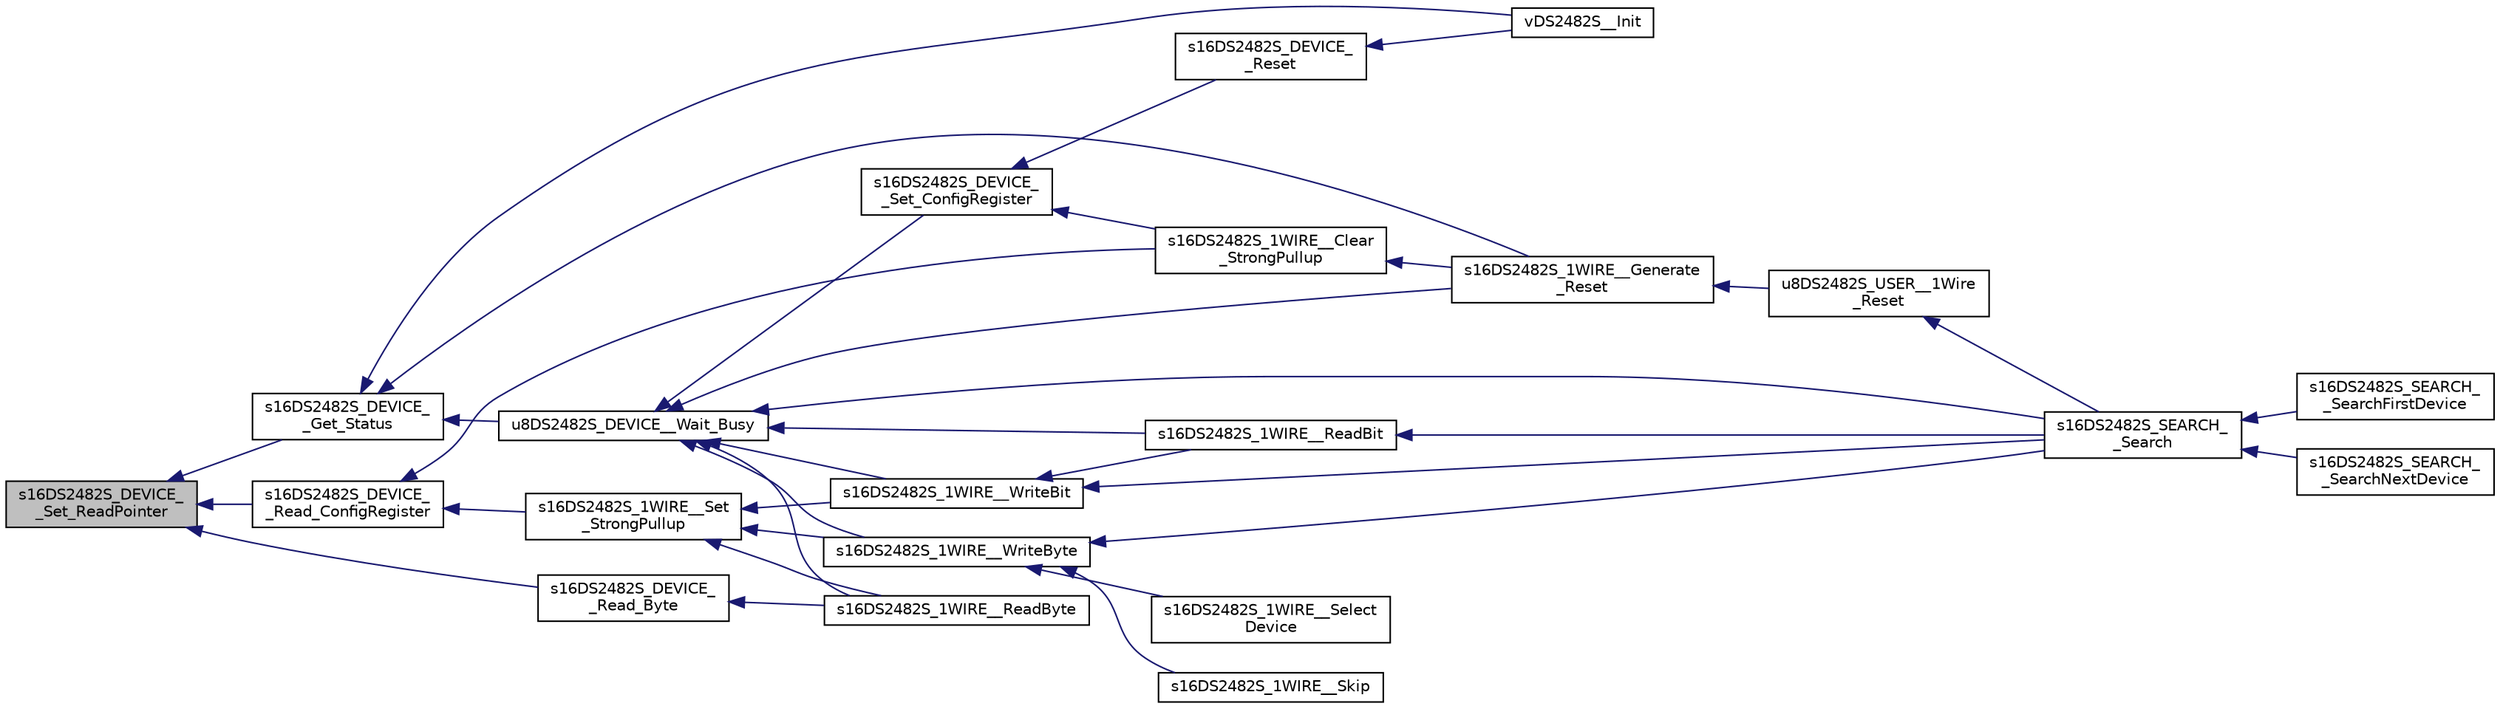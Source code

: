 digraph "s16DS2482S_DEVICE__Set_ReadPointer"
{
  edge [fontname="Helvetica",fontsize="10",labelfontname="Helvetica",labelfontsize="10"];
  node [fontname="Helvetica",fontsize="10",shape=record];
  rankdir="LR";
  Node1 [label="s16DS2482S_DEVICE_\l_Set_ReadPointer",height=0.2,width=0.4,color="black", fillcolor="grey75", style="filled", fontcolor="black"];
  Node1 -> Node2 [dir="back",color="midnightblue",fontsize="10",style="solid",fontname="Helvetica"];
  Node2 [label="s16DS2482S_DEVICE_\l_Get_Status",height=0.2,width=0.4,color="black", fillcolor="white", style="filled",URL="$group___d_s2482_s_____d_e_v_i_c_e.html#ga337e96b9b3eb57fa30d9e0a6eccf2ea6",tooltip="Gets the status register. "];
  Node2 -> Node3 [dir="back",color="midnightblue",fontsize="10",style="solid",fontname="Helvetica"];
  Node3 [label="u8DS2482S_DEVICE__Wait_Busy",height=0.2,width=0.4,color="black", fillcolor="white", style="filled",URL="$group___d_s2482_s_____d_e_v_i_c_e.html#ga984c08ff8e3a99a45ae3c6b118d2012b",tooltip="Waits for the Busy bit to be clear before continuing. "];
  Node3 -> Node4 [dir="back",color="midnightblue",fontsize="10",style="solid",fontname="Helvetica"];
  Node4 [label="s16DS2482S_DEVICE_\l_Set_ConfigRegister",height=0.2,width=0.4,color="black", fillcolor="white", style="filled",URL="$group___d_s2482_s_____d_e_v_i_c_e.html#ga0cf6249d253f14a7e4dfa284bdede646",tooltip="Sets the config register. "];
  Node4 -> Node5 [dir="back",color="midnightblue",fontsize="10",style="solid",fontname="Helvetica"];
  Node5 [label="s16DS2482S_DEVICE_\l_Reset",height=0.2,width=0.4,color="black", fillcolor="white", style="filled",URL="$group___d_s2482_s_____d_e_v_i_c_e.html#ga4472ee3cea2d67716b061eecef6eafa2",tooltip="Generate a device reset by activating the reset command in software. "];
  Node5 -> Node6 [dir="back",color="midnightblue",fontsize="10",style="solid",fontname="Helvetica"];
  Node6 [label="vDS2482S__Init",height=0.2,width=0.4,color="black", fillcolor="white", style="filled",URL="$group___d_s2482_s_____c_o_r_e.html#ga74d330c7502962c1cc095b3a6872807d",tooltip="Init the DS2482 device User should call this first up after the I2C driver is operational. "];
  Node4 -> Node7 [dir="back",color="midnightblue",fontsize="10",style="solid",fontname="Helvetica"];
  Node7 [label="s16DS2482S_1WIRE__Clear\l_StrongPullup",height=0.2,width=0.4,color="black", fillcolor="white", style="filled",URL="$group___d_s2482_s_____o_n_e___w_i_r_e.html#ga4f4619831eda5c0e5f70bf52a15a4c65",tooltip="Set the strong pullup to OFF. "];
  Node7 -> Node8 [dir="back",color="midnightblue",fontsize="10",style="solid",fontname="Helvetica"];
  Node8 [label="s16DS2482S_1WIRE__Generate\l_Reset",height=0.2,width=0.4,color="black", fillcolor="white", style="filled",URL="$group___d_s2482_s_____o_n_e___w_i_r_e.html#ga81a319e08babac679447cf0e7a906814",tooltip="Generates a 1-Wire reset/presence-detect cycle (Figure 4) at the 1-Wire line. "];
  Node8 -> Node9 [dir="back",color="midnightblue",fontsize="10",style="solid",fontname="Helvetica"];
  Node9 [label="u8DS2482S_USER__1Wire\l_Reset",height=0.2,width=0.4,color="black", fillcolor="white", style="filled",URL="$group___d_s2482_s_____c_o_r_e.html#ga7baf186c6b0a4504ce801107909fd572",tooltip="User level function to generate a reset on the one wire bus. "];
  Node9 -> Node10 [dir="back",color="midnightblue",fontsize="10",style="solid",fontname="Helvetica"];
  Node10 [label="s16DS2482S_SEARCH_\l_Search",height=0.2,width=0.4,color="black", fillcolor="white", style="filled",URL="$group___d_s2482_s_____s_e_a_r_c_h.html#gaa5cf288b28238db59f621a7534813e7f",tooltip="Search the 1-wire bus and return the first address. "];
  Node10 -> Node11 [dir="back",color="midnightblue",fontsize="10",style="solid",fontname="Helvetica"];
  Node11 [label="s16DS2482S_SEARCH_\l_SearchFirstDevice",height=0.2,width=0.4,color="black", fillcolor="white", style="filled",URL="$group___d_s2482_s_____s_e_a_r_c_h.html#ga3b052a4a7f4e439f88eb0390107b50eb",tooltip="Search for the first device on the bus. "];
  Node10 -> Node12 [dir="back",color="midnightblue",fontsize="10",style="solid",fontname="Helvetica"];
  Node12 [label="s16DS2482S_SEARCH_\l_SearchNextDevice",height=0.2,width=0.4,color="black", fillcolor="white", style="filled",URL="$group___d_s2482_s_____s_e_a_r_c_h.html#ga04cfff3e7960eee3d152029a02e3d9fe",tooltip="Search for subsequent devices. "];
  Node3 -> Node8 [dir="back",color="midnightblue",fontsize="10",style="solid",fontname="Helvetica"];
  Node3 -> Node13 [dir="back",color="midnightblue",fontsize="10",style="solid",fontname="Helvetica"];
  Node13 [label="s16DS2482S_1WIRE__ReadByte",height=0.2,width=0.4,color="black", fillcolor="white", style="filled",URL="$group___d_s2482_s_____o_n_e___w_i_r_e.html#ga9775c5da0ad7d296038c5fe0d094836e",tooltip="Read a byte on the 1-wire. "];
  Node3 -> Node14 [dir="back",color="midnightblue",fontsize="10",style="solid",fontname="Helvetica"];
  Node14 [label="s16DS2482S_1WIRE__WriteByte",height=0.2,width=0.4,color="black", fillcolor="white", style="filled",URL="$group___d_s2482_s_____o_n_e___w_i_r_e.html#ga6d02d5649d468c135890f5c7b6a65562",tooltip="Write a byte on the 1-wire device. "];
  Node14 -> Node15 [dir="back",color="midnightblue",fontsize="10",style="solid",fontname="Helvetica"];
  Node15 [label="s16DS2482S_1WIRE__Select\lDevice",height=0.2,width=0.4,color="black", fillcolor="white", style="filled",URL="$group___d_s2482_s_____o_n_e___w_i_r_e.html#gadb5a87eee779240580a78bc1320ceed2",tooltip="Select a device on the 1-wire bus. "];
  Node14 -> Node16 [dir="back",color="midnightblue",fontsize="10",style="solid",fontname="Helvetica"];
  Node16 [label="s16DS2482S_1WIRE__Skip",height=0.2,width=0.4,color="black", fillcolor="white", style="filled",URL="$group___d_s2482_s_____o_n_e___w_i_r_e.html#ga404cb5349ae73f2d02d017b3ef63b0ec",tooltip="Issue a skip command on the 1 wire. "];
  Node14 -> Node10 [dir="back",color="midnightblue",fontsize="10",style="solid",fontname="Helvetica"];
  Node3 -> Node17 [dir="back",color="midnightblue",fontsize="10",style="solid",fontname="Helvetica"];
  Node17 [label="s16DS2482S_1WIRE__WriteBit",height=0.2,width=0.4,color="black", fillcolor="white", style="filled",URL="$group___d_s2482_s_____o_n_e___w_i_r_e.html#gac7b3cece86c1419ddfb809ca518cf8f5",tooltip="Write a bit on the 1-wire device. "];
  Node17 -> Node18 [dir="back",color="midnightblue",fontsize="10",style="solid",fontname="Helvetica"];
  Node18 [label="s16DS2482S_1WIRE__ReadBit",height=0.2,width=0.4,color="black", fillcolor="white", style="filled",URL="$group___d_s2482_s_____o_n_e___w_i_r_e.html#gae09f403406dd7ec6ac077272a1f41666",tooltip="Read a bit from the bus. "];
  Node18 -> Node10 [dir="back",color="midnightblue",fontsize="10",style="solid",fontname="Helvetica"];
  Node17 -> Node10 [dir="back",color="midnightblue",fontsize="10",style="solid",fontname="Helvetica"];
  Node3 -> Node18 [dir="back",color="midnightblue",fontsize="10",style="solid",fontname="Helvetica"];
  Node3 -> Node10 [dir="back",color="midnightblue",fontsize="10",style="solid",fontname="Helvetica"];
  Node2 -> Node6 [dir="back",color="midnightblue",fontsize="10",style="solid",fontname="Helvetica"];
  Node2 -> Node8 [dir="back",color="midnightblue",fontsize="10",style="solid",fontname="Helvetica"];
  Node1 -> Node19 [dir="back",color="midnightblue",fontsize="10",style="solid",fontname="Helvetica"];
  Node19 [label="s16DS2482S_DEVICE_\l_Read_Byte",height=0.2,width=0.4,color="black", fillcolor="white", style="filled",URL="$group___d_s2482_s_____d_e_v_i_c_e.html#ga1a9af5304c98fc78ccfeecd5929fce7a",tooltip="Read a byte from the device&#39;s data register. "];
  Node19 -> Node13 [dir="back",color="midnightblue",fontsize="10",style="solid",fontname="Helvetica"];
  Node1 -> Node20 [dir="back",color="midnightblue",fontsize="10",style="solid",fontname="Helvetica"];
  Node20 [label="s16DS2482S_DEVICE_\l_Read_ConfigRegister",height=0.2,width=0.4,color="black", fillcolor="white", style="filled",URL="$group___d_s2482_s_____d_e_v_i_c_e.html#ga0795724aac316012a68ad3718a952f4d",tooltip="Read from the configuration register. "];
  Node20 -> Node21 [dir="back",color="midnightblue",fontsize="10",style="solid",fontname="Helvetica"];
  Node21 [label="s16DS2482S_1WIRE__Set\l_StrongPullup",height=0.2,width=0.4,color="black", fillcolor="white", style="filled",URL="$group___d_s2482_s_____o_n_e___w_i_r_e.html#ga72543cf0298b8d9885b673865304b405",tooltip="Set the strong pullup to ON. "];
  Node21 -> Node13 [dir="back",color="midnightblue",fontsize="10",style="solid",fontname="Helvetica"];
  Node21 -> Node14 [dir="back",color="midnightblue",fontsize="10",style="solid",fontname="Helvetica"];
  Node21 -> Node17 [dir="back",color="midnightblue",fontsize="10",style="solid",fontname="Helvetica"];
  Node20 -> Node7 [dir="back",color="midnightblue",fontsize="10",style="solid",fontname="Helvetica"];
}
